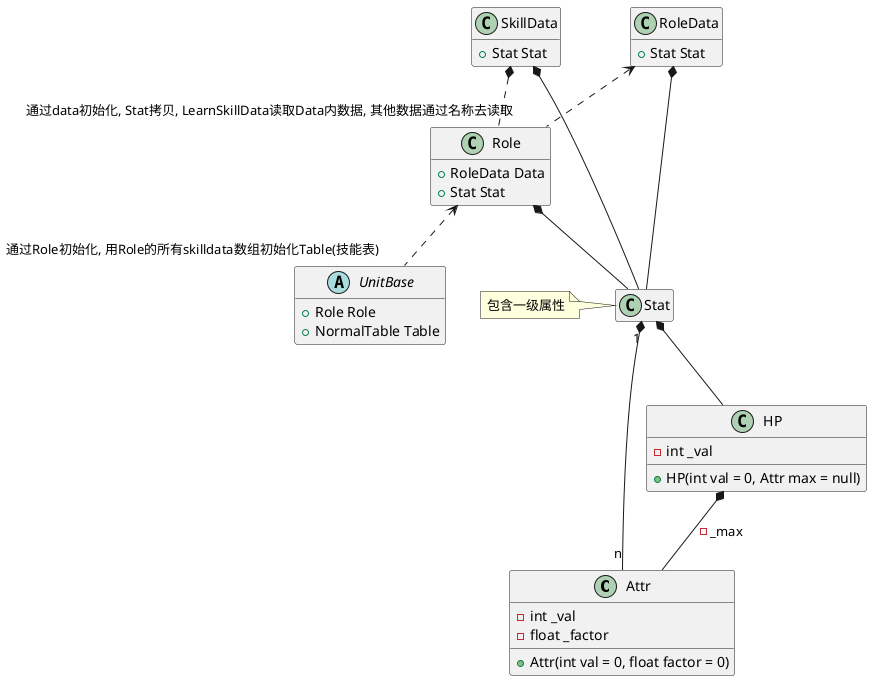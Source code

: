 @startuml

hide empty member
class Attr {
    -int _val
    -float _factor
    +Attr(int val = 0, float factor = 0)
}

class HP {
    -int _val
    +HP(int val = 0, Attr max = null)
}

HP *-- Attr : -_max

class Stat
note left of Stat:包含一级属性

Stat "1"*--"n" Attr
Stat *-- HP

class RoleData
{
    +Stat Stat
}
RoleData *-- Stat

class SkillData
{
    +Stat Stat

}
SkillData *-- Stat

class Role
{
    +RoleData Data
    +Stat Stat
}
Role *-- Stat
SkillData *.. Role

RoleData <.. "通过data初始化, Stat拷贝, LearnSkillData读取Data内数据, 其他数据通过名称去读取"Role

abstract class UnitBase
{
    +Role Role
    +NormalTable Table
}

Role <.. "通过Role初始化, 用Role的所有skilldata数组初始化Table(技能表)"UnitBase
' note as Role #green
' AbstractCollection--iterator作为数据源
' AbstractList--实现好的iterator作为数据源
' ArrayList--数组是数据操作的对象
' end note

' note right of ArrayList:批量操作变为数组操作
@enduml